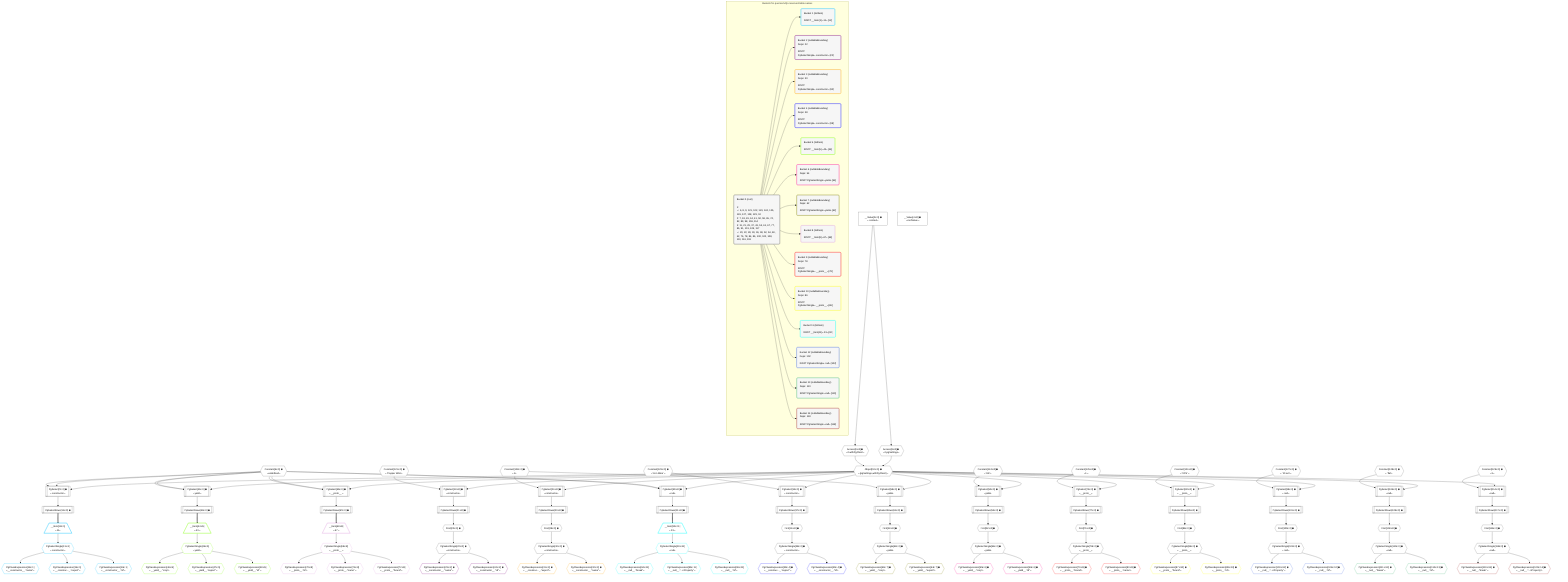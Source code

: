 %%{init: {'themeVariables': { 'fontSize': '12px'}}}%%
graph TD
    classDef path fill:#eee,stroke:#000,color:#000
    classDef plan fill:#fff,stroke-width:1px,color:#000
    classDef itemplan fill:#fff,stroke-width:2px,color:#000
    classDef unbatchedplan fill:#dff,stroke-width:1px,color:#000
    classDef sideeffectplan fill:#fcc,stroke-width:2px,color:#000
    classDef bucket fill:#f6f6f6,color:#000,stroke-width:2px,text-align:left


    %% plan dependencies
    PgSelect7[["PgSelect[7∈0] ➊<br />ᐸconstructorᐳ"]]:::plan
    Object10{{"Object[10∈0] ➊<br />ᐸ{pgSettings,withPgClient}ᐳ"}}:::plan
    Constant6{{"Constant[6∈0] ➊<br />ᐸundefinedᐳ"}}:::plan
    Object10 & Constant6 & Constant6 --> PgSelect7
    PgSelect41[["PgSelect[41∈0] ➊<br />ᐸyieldᐳ"]]:::plan
    Object10 & Constant6 & Constant6 --> PgSelect41
    PgSelect65[["PgSelect[65∈0] ➊<br />ᐸ__proto__ᐳ"]]:::plan
    Object10 & Constant6 & Constant6 --> PgSelect65
    PgSelect89[["PgSelect[89∈0] ➊<br />ᐸnullᐳ"]]:::plan
    Object10 & Constant6 & Constant6 --> PgSelect89
    Access8{{"Access[8∈0] ➊<br />ᐸ2.pgSettingsᐳ"}}:::plan
    Access9{{"Access[9∈0] ➊<br />ᐸ2.withPgClientᐳ"}}:::plan
    Access8 & Access9 --> Object10
    PgSelect18[["PgSelect[18∈0] ➊<br />ᐸconstructorᐳ"]]:::plan
    Constant121{{"Constant[121∈0] ➊<br />ᐸ'Copper Wire'ᐳ"}}:::plan
    Object10 & Constant121 --> PgSelect18
    PgSelect26[["PgSelect[26∈0] ➊<br />ᐸconstructorᐳ"]]:::plan
    Constant122{{"Constant[122∈0] ➊<br />ᐸ2ᐳ"}}:::plan
    Object10 & Constant122 --> PgSelect26
    PgSelect34[["PgSelect[34∈0] ➊<br />ᐸconstructorᐳ"]]:::plan
    Constant123{{"Constant[123∈0] ➊<br />ᐸ'Iron Mine'ᐳ"}}:::plan
    Object10 & Constant123 --> PgSelect34
    PgSelect50[["PgSelect[50∈0] ➊<br />ᐸyieldᐳ"]]:::plan
    Constant124{{"Constant[124∈0] ➊<br />ᐸ'UK'ᐳ"}}:::plan
    Object10 & Constant124 --> PgSelect50
    PgSelect58[["PgSelect[58∈0] ➊<br />ᐸyieldᐳ"]]:::plan
    Object10 & Constant122 --> PgSelect58
    PgSelect74[["PgSelect[74∈0] ➊<br />ᐸ__proto__ᐳ"]]:::plan
    Constant125{{"Constant[125∈0] ➊<br />ᐸ1ᐳ"}}:::plan
    Object10 & Constant125 --> PgSelect74
    PgSelect82[["PgSelect[82∈0] ➊<br />ᐸ__proto__ᐳ"]]:::plan
    Constant126{{"Constant[126∈0] ➊<br />ᐸ'VCS'ᐳ"}}:::plan
    Object10 & Constant126 --> PgSelect82
    PgSelect98[["PgSelect[98∈0] ➊<br />ᐸnullᐳ"]]:::plan
    Constant127{{"Constant[127∈0] ➊<br />ᐸ'10 am'ᐳ"}}:::plan
    Object10 & Constant127 --> PgSelect98
    PgSelect106[["PgSelect[106∈0] ➊<br />ᐸnullᐳ"]]:::plan
    Constant128{{"Constant[128∈0] ➊<br />ᐸ'flat'ᐳ"}}:::plan
    Object10 & Constant128 --> PgSelect106
    PgSelect114[["PgSelect[114∈0] ➊<br />ᐸnullᐳ"]]:::plan
    Constant129{{"Constant[129∈0] ➊<br />ᐸ3ᐳ"}}:::plan
    Object10 & Constant129 --> PgSelect114
    __Value2["__Value[2∈0] ➊<br />ᐸcontextᐳ"]:::plan
    __Value2 --> Access8
    __Value2 --> Access9
    PgSelectRows11[["PgSelectRows[11∈0] ➊"]]:::plan
    PgSelect7 --> PgSelectRows11
    First20{{"First[20∈0] ➊"}}:::plan
    PgSelectRows21[["PgSelectRows[21∈0] ➊"]]:::plan
    PgSelectRows21 --> First20
    PgSelect18 --> PgSelectRows21
    PgSelectSingle22{{"PgSelectSingle[22∈0] ➊<br />ᐸconstructorᐳ"}}:::plan
    First20 --> PgSelectSingle22
    First28{{"First[28∈0] ➊"}}:::plan
    PgSelectRows29[["PgSelectRows[29∈0] ➊"]]:::plan
    PgSelectRows29 --> First28
    PgSelect26 --> PgSelectRows29
    PgSelectSingle30{{"PgSelectSingle[30∈0] ➊<br />ᐸconstructorᐳ"}}:::plan
    First28 --> PgSelectSingle30
    First36{{"First[36∈0] ➊"}}:::plan
    PgSelectRows37[["PgSelectRows[37∈0] ➊"]]:::plan
    PgSelectRows37 --> First36
    PgSelect34 --> PgSelectRows37
    PgSelectSingle38{{"PgSelectSingle[38∈0] ➊<br />ᐸconstructorᐳ"}}:::plan
    First36 --> PgSelectSingle38
    PgSelectRows43[["PgSelectRows[43∈0] ➊"]]:::plan
    PgSelect41 --> PgSelectRows43
    First52{{"First[52∈0] ➊"}}:::plan
    PgSelectRows53[["PgSelectRows[53∈0] ➊"]]:::plan
    PgSelectRows53 --> First52
    PgSelect50 --> PgSelectRows53
    PgSelectSingle54{{"PgSelectSingle[54∈0] ➊<br />ᐸyieldᐳ"}}:::plan
    First52 --> PgSelectSingle54
    First60{{"First[60∈0] ➊"}}:::plan
    PgSelectRows61[["PgSelectRows[61∈0] ➊"]]:::plan
    PgSelectRows61 --> First60
    PgSelect58 --> PgSelectRows61
    PgSelectSingle62{{"PgSelectSingle[62∈0] ➊<br />ᐸyieldᐳ"}}:::plan
    First60 --> PgSelectSingle62
    PgSelectRows67[["PgSelectRows[67∈0] ➊"]]:::plan
    PgSelect65 --> PgSelectRows67
    First76{{"First[76∈0] ➊"}}:::plan
    PgSelectRows77[["PgSelectRows[77∈0] ➊"]]:::plan
    PgSelectRows77 --> First76
    PgSelect74 --> PgSelectRows77
    PgSelectSingle78{{"PgSelectSingle[78∈0] ➊<br />ᐸ__proto__ᐳ"}}:::plan
    First76 --> PgSelectSingle78
    First84{{"First[84∈0] ➊"}}:::plan
    PgSelectRows85[["PgSelectRows[85∈0] ➊"]]:::plan
    PgSelectRows85 --> First84
    PgSelect82 --> PgSelectRows85
    PgSelectSingle86{{"PgSelectSingle[86∈0] ➊<br />ᐸ__proto__ᐳ"}}:::plan
    First84 --> PgSelectSingle86
    PgSelectRows91[["PgSelectRows[91∈0] ➊"]]:::plan
    PgSelect89 --> PgSelectRows91
    First100{{"First[100∈0] ➊"}}:::plan
    PgSelectRows101[["PgSelectRows[101∈0] ➊"]]:::plan
    PgSelectRows101 --> First100
    PgSelect98 --> PgSelectRows101
    PgSelectSingle102{{"PgSelectSingle[102∈0] ➊<br />ᐸnullᐳ"}}:::plan
    First100 --> PgSelectSingle102
    First108{{"First[108∈0] ➊"}}:::plan
    PgSelectRows109[["PgSelectRows[109∈0] ➊"]]:::plan
    PgSelectRows109 --> First108
    PgSelect106 --> PgSelectRows109
    PgSelectSingle110{{"PgSelectSingle[110∈0] ➊<br />ᐸnullᐳ"}}:::plan
    First108 --> PgSelectSingle110
    First116{{"First[116∈0] ➊"}}:::plan
    PgSelectRows117[["PgSelectRows[117∈0] ➊"]]:::plan
    PgSelectRows117 --> First116
    PgSelect114 --> PgSelectRows117
    PgSelectSingle118{{"PgSelectSingle[118∈0] ➊<br />ᐸnullᐳ"}}:::plan
    First116 --> PgSelectSingle118
    __Value4["__Value[4∈0] ➊<br />ᐸrootValueᐳ"]:::plan
    __Item12[/"__Item[12∈1]<br />ᐸ11ᐳ"\]:::itemplan
    PgSelectRows11 ==> __Item12
    PgSelectSingle13{{"PgSelectSingle[13∈1]<br />ᐸconstructorᐳ"}}:::plan
    __Item12 --> PgSelectSingle13
    PgClassExpression14{{"PgClassExpression[14∈1]<br />ᐸ__constructor__.”name”ᐳ"}}:::plan
    PgSelectSingle13 --> PgClassExpression14
    PgClassExpression15{{"PgClassExpression[15∈1]<br />ᐸ__construc..._.”export”ᐳ"}}:::plan
    PgSelectSingle13 --> PgClassExpression15
    PgClassExpression16{{"PgClassExpression[16∈1]<br />ᐸ__constructor__.”id”ᐳ"}}:::plan
    PgSelectSingle13 --> PgClassExpression16
    PgClassExpression23{{"PgClassExpression[23∈2] ➊<br />ᐸ__constructor__.”name”ᐳ"}}:::plan
    PgSelectSingle22 --> PgClassExpression23
    PgClassExpression24{{"PgClassExpression[24∈2] ➊<br />ᐸ__constructor__.”id”ᐳ"}}:::plan
    PgSelectSingle22 --> PgClassExpression24
    PgClassExpression31{{"PgClassExpression[31∈3] ➊<br />ᐸ__construc..._.”export”ᐳ"}}:::plan
    PgSelectSingle30 --> PgClassExpression31
    PgClassExpression32{{"PgClassExpression[32∈3] ➊<br />ᐸ__constructor__.”name”ᐳ"}}:::plan
    PgSelectSingle30 --> PgClassExpression32
    PgClassExpression39{{"PgClassExpression[39∈4] ➊<br />ᐸ__construc..._.”export”ᐳ"}}:::plan
    PgSelectSingle38 --> PgClassExpression39
    PgClassExpression40{{"PgClassExpression[40∈4] ➊<br />ᐸ__constructor__.”id”ᐳ"}}:::plan
    PgSelectSingle38 --> PgClassExpression40
    __Item44[/"__Item[44∈5]<br />ᐸ43ᐳ"\]:::itemplan
    PgSelectRows43 ==> __Item44
    PgSelectSingle45{{"PgSelectSingle[45∈5]<br />ᐸyieldᐳ"}}:::plan
    __Item44 --> PgSelectSingle45
    PgClassExpression46{{"PgClassExpression[46∈5]<br />ᐸ__yield__.”crop”ᐳ"}}:::plan
    PgSelectSingle45 --> PgClassExpression46
    PgClassExpression47{{"PgClassExpression[47∈5]<br />ᐸ__yield__.”export”ᐳ"}}:::plan
    PgSelectSingle45 --> PgClassExpression47
    PgClassExpression48{{"PgClassExpression[48∈5]<br />ᐸ__yield__.”id”ᐳ"}}:::plan
    PgSelectSingle45 --> PgClassExpression48
    PgClassExpression55{{"PgClassExpression[55∈6] ➊<br />ᐸ__yield__.”crop”ᐳ"}}:::plan
    PgSelectSingle54 --> PgClassExpression55
    PgClassExpression56{{"PgClassExpression[56∈6] ➊<br />ᐸ__yield__.”id”ᐳ"}}:::plan
    PgSelectSingle54 --> PgClassExpression56
    PgClassExpression63{{"PgClassExpression[63∈7] ➊<br />ᐸ__yield__.”crop”ᐳ"}}:::plan
    PgSelectSingle62 --> PgClassExpression63
    PgClassExpression64{{"PgClassExpression[64∈7] ➊<br />ᐸ__yield__.”export”ᐳ"}}:::plan
    PgSelectSingle62 --> PgClassExpression64
    __Item68[/"__Item[68∈8]<br />ᐸ67ᐳ"\]:::itemplan
    PgSelectRows67 ==> __Item68
    PgSelectSingle69{{"PgSelectSingle[69∈8]<br />ᐸ__proto__ᐳ"}}:::plan
    __Item68 --> PgSelectSingle69
    PgClassExpression70{{"PgClassExpression[70∈8]<br />ᐸ__proto__.”id”ᐳ"}}:::plan
    PgSelectSingle69 --> PgClassExpression70
    PgClassExpression71{{"PgClassExpression[71∈8]<br />ᐸ__proto__.”name”ᐳ"}}:::plan
    PgSelectSingle69 --> PgClassExpression71
    PgClassExpression72{{"PgClassExpression[72∈8]<br />ᐸ__proto__.”brand”ᐳ"}}:::plan
    PgSelectSingle69 --> PgClassExpression72
    PgClassExpression79{{"PgClassExpression[79∈9] ➊<br />ᐸ__proto__.”brand”ᐳ"}}:::plan
    PgSelectSingle78 --> PgClassExpression79
    PgClassExpression80{{"PgClassExpression[80∈9] ➊<br />ᐸ__proto__.”name”ᐳ"}}:::plan
    PgSelectSingle78 --> PgClassExpression80
    PgClassExpression87{{"PgClassExpression[87∈10] ➊<br />ᐸ__proto__.”brand”ᐳ"}}:::plan
    PgSelectSingle86 --> PgClassExpression87
    PgClassExpression88{{"PgClassExpression[88∈10] ➊<br />ᐸ__proto__.”id”ᐳ"}}:::plan
    PgSelectSingle86 --> PgClassExpression88
    __Item92[/"__Item[92∈11]<br />ᐸ91ᐳ"\]:::itemplan
    PgSelectRows91 ==> __Item92
    PgSelectSingle93{{"PgSelectSingle[93∈11]<br />ᐸnullᐳ"}}:::plan
    __Item92 --> PgSelectSingle93
    PgClassExpression94{{"PgClassExpression[94∈11]<br />ᐸ__null__.”break”ᐳ"}}:::plan
    PgSelectSingle93 --> PgClassExpression94
    PgClassExpression95{{"PgClassExpression[95∈11]<br />ᐸ__null__.”...nProperty”ᐳ"}}:::plan
    PgSelectSingle93 --> PgClassExpression95
    PgClassExpression96{{"PgClassExpression[96∈11]<br />ᐸ__null__.”id”ᐳ"}}:::plan
    PgSelectSingle93 --> PgClassExpression96
    PgClassExpression103{{"PgClassExpression[103∈12] ➊<br />ᐸ__null__.”...nProperty”ᐳ"}}:::plan
    PgSelectSingle102 --> PgClassExpression103
    PgClassExpression104{{"PgClassExpression[104∈12] ➊<br />ᐸ__null__.”id”ᐳ"}}:::plan
    PgSelectSingle102 --> PgClassExpression104
    PgClassExpression111{{"PgClassExpression[111∈13] ➊<br />ᐸ__null__.”break”ᐳ"}}:::plan
    PgSelectSingle110 --> PgClassExpression111
    PgClassExpression112{{"PgClassExpression[112∈13] ➊<br />ᐸ__null__.”id”ᐳ"}}:::plan
    PgSelectSingle110 --> PgClassExpression112
    PgClassExpression119{{"PgClassExpression[119∈14] ➊<br />ᐸ__null__.”break”ᐳ"}}:::plan
    PgSelectSingle118 --> PgClassExpression119
    PgClassExpression120{{"PgClassExpression[120∈14] ➊<br />ᐸ__null__.”...nProperty”ᐳ"}}:::plan
    PgSelectSingle118 --> PgClassExpression120

    %% define steps

    subgraph "Buckets for queries/v4/js-reserved-table-names"
    Bucket0("Bucket 0 (root)<br /><br />1: <br />ᐳ: 6, 8, 9, 121, 122, 123, 124, 125, 126, 127, 128, 129, 10<br />2: 7, 18, 26, 34, 41, 50, 58, 65, 74, 82, 89, 98, 106, 114<br />3: 11, 21, 29, 37, 43, 53, 61, 67, 77, 85, 91, 101, 109, 117<br />ᐳ: 20, 22, 28, 30, 36, 38, 52, 54, 60, 62, 76, 78, 84, 86, 100, 102, 108, 110, 116, 118"):::bucket
    classDef bucket0 stroke:#696969
    class Bucket0,__Value2,__Value4,Constant6,PgSelect7,Access8,Access9,Object10,PgSelectRows11,PgSelect18,First20,PgSelectRows21,PgSelectSingle22,PgSelect26,First28,PgSelectRows29,PgSelectSingle30,PgSelect34,First36,PgSelectRows37,PgSelectSingle38,PgSelect41,PgSelectRows43,PgSelect50,First52,PgSelectRows53,PgSelectSingle54,PgSelect58,First60,PgSelectRows61,PgSelectSingle62,PgSelect65,PgSelectRows67,PgSelect74,First76,PgSelectRows77,PgSelectSingle78,PgSelect82,First84,PgSelectRows85,PgSelectSingle86,PgSelect89,PgSelectRows91,PgSelect98,First100,PgSelectRows101,PgSelectSingle102,PgSelect106,First108,PgSelectRows109,PgSelectSingle110,PgSelect114,First116,PgSelectRows117,PgSelectSingle118,Constant121,Constant122,Constant123,Constant124,Constant125,Constant126,Constant127,Constant128,Constant129 bucket0
    Bucket1("Bucket 1 (listItem)<br /><br />ROOT __Item{1}ᐸ11ᐳ[12]"):::bucket
    classDef bucket1 stroke:#00bfff
    class Bucket1,__Item12,PgSelectSingle13,PgClassExpression14,PgClassExpression15,PgClassExpression16 bucket1
    Bucket2("Bucket 2 (nullableBoundary)<br />Deps: 22<br /><br />ROOT PgSelectSingleᐸconstructorᐳ[22]"):::bucket
    classDef bucket2 stroke:#7f007f
    class Bucket2,PgClassExpression23,PgClassExpression24 bucket2
    Bucket3("Bucket 3 (nullableBoundary)<br />Deps: 30<br /><br />ROOT PgSelectSingleᐸconstructorᐳ[30]"):::bucket
    classDef bucket3 stroke:#ffa500
    class Bucket3,PgClassExpression31,PgClassExpression32 bucket3
    Bucket4("Bucket 4 (nullableBoundary)<br />Deps: 38<br /><br />ROOT PgSelectSingleᐸconstructorᐳ[38]"):::bucket
    classDef bucket4 stroke:#0000ff
    class Bucket4,PgClassExpression39,PgClassExpression40 bucket4
    Bucket5("Bucket 5 (listItem)<br /><br />ROOT __Item{5}ᐸ43ᐳ[44]"):::bucket
    classDef bucket5 stroke:#7fff00
    class Bucket5,__Item44,PgSelectSingle45,PgClassExpression46,PgClassExpression47,PgClassExpression48 bucket5
    Bucket6("Bucket 6 (nullableBoundary)<br />Deps: 54<br /><br />ROOT PgSelectSingleᐸyieldᐳ[54]"):::bucket
    classDef bucket6 stroke:#ff1493
    class Bucket6,PgClassExpression55,PgClassExpression56 bucket6
    Bucket7("Bucket 7 (nullableBoundary)<br />Deps: 62<br /><br />ROOT PgSelectSingleᐸyieldᐳ[62]"):::bucket
    classDef bucket7 stroke:#808000
    class Bucket7,PgClassExpression63,PgClassExpression64 bucket7
    Bucket8("Bucket 8 (listItem)<br /><br />ROOT __Item{8}ᐸ67ᐳ[68]"):::bucket
    classDef bucket8 stroke:#dda0dd
    class Bucket8,__Item68,PgSelectSingle69,PgClassExpression70,PgClassExpression71,PgClassExpression72 bucket8
    Bucket9("Bucket 9 (nullableBoundary)<br />Deps: 78<br /><br />ROOT PgSelectSingleᐸ__proto__ᐳ[78]"):::bucket
    classDef bucket9 stroke:#ff0000
    class Bucket9,PgClassExpression79,PgClassExpression80 bucket9
    Bucket10("Bucket 10 (nullableBoundary)<br />Deps: 86<br /><br />ROOT PgSelectSingleᐸ__proto__ᐳ[86]"):::bucket
    classDef bucket10 stroke:#ffff00
    class Bucket10,PgClassExpression87,PgClassExpression88 bucket10
    Bucket11("Bucket 11 (listItem)<br /><br />ROOT __Item{11}ᐸ91ᐳ[92]"):::bucket
    classDef bucket11 stroke:#00ffff
    class Bucket11,__Item92,PgSelectSingle93,PgClassExpression94,PgClassExpression95,PgClassExpression96 bucket11
    Bucket12("Bucket 12 (nullableBoundary)<br />Deps: 102<br /><br />ROOT PgSelectSingleᐸnullᐳ[102]"):::bucket
    classDef bucket12 stroke:#4169e1
    class Bucket12,PgClassExpression103,PgClassExpression104 bucket12
    Bucket13("Bucket 13 (nullableBoundary)<br />Deps: 110<br /><br />ROOT PgSelectSingleᐸnullᐳ[110]"):::bucket
    classDef bucket13 stroke:#3cb371
    class Bucket13,PgClassExpression111,PgClassExpression112 bucket13
    Bucket14("Bucket 14 (nullableBoundary)<br />Deps: 118<br /><br />ROOT PgSelectSingleᐸnullᐳ[118]"):::bucket
    classDef bucket14 stroke:#a52a2a
    class Bucket14,PgClassExpression119,PgClassExpression120 bucket14
    Bucket0 --> Bucket1 & Bucket2 & Bucket3 & Bucket4 & Bucket5 & Bucket6 & Bucket7 & Bucket8 & Bucket9 & Bucket10 & Bucket11 & Bucket12 & Bucket13 & Bucket14
    end